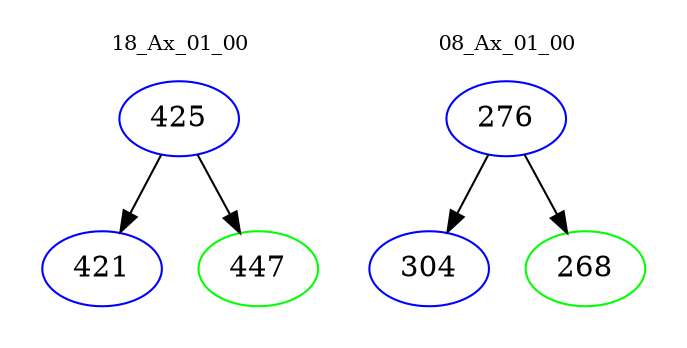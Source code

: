 digraph{
subgraph cluster_0 {
color = white
label = "18_Ax_01_00";
fontsize=10;
T0_425 [label="425", color="blue"]
T0_425 -> T0_421 [color="black"]
T0_421 [label="421", color="blue"]
T0_425 -> T0_447 [color="black"]
T0_447 [label="447", color="green"]
}
subgraph cluster_1 {
color = white
label = "08_Ax_01_00";
fontsize=10;
T1_276 [label="276", color="blue"]
T1_276 -> T1_304 [color="black"]
T1_304 [label="304", color="blue"]
T1_276 -> T1_268 [color="black"]
T1_268 [label="268", color="green"]
}
}
